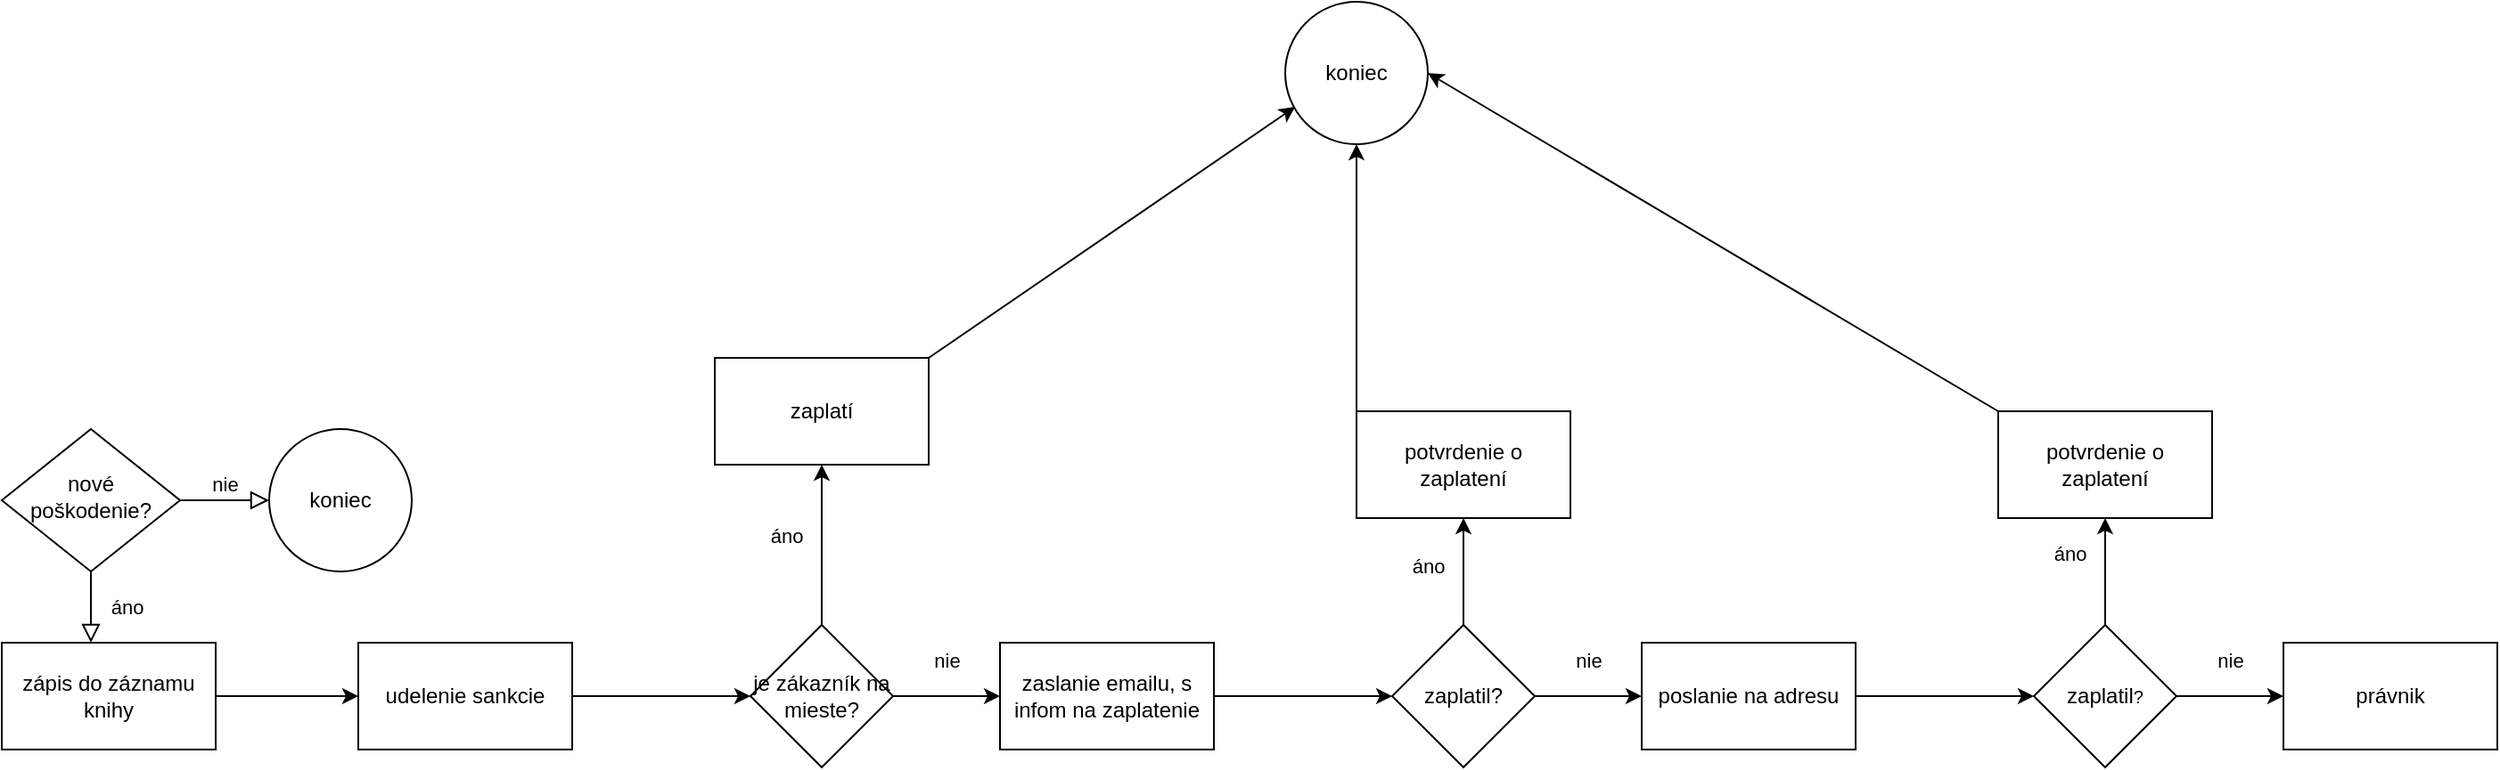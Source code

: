 <mxfile version="15.8.2" type="device"><diagram id="C5RBs43oDa-KdzZeNtuy" name="Page-1"><mxGraphModel dx="2076" dy="2327" grid="1" gridSize="10" guides="1" tooltips="1" connect="1" arrows="1" fold="1" page="1" pageScale="1" pageWidth="827" pageHeight="1169" math="0" shadow="0"><root><mxCell id="WIyWlLk6GJQsqaUBKTNV-0"/><mxCell id="WIyWlLk6GJQsqaUBKTNV-1" parent="WIyWlLk6GJQsqaUBKTNV-0"/><mxCell id="WIyWlLk6GJQsqaUBKTNV-4" value="áno" style="rounded=0;html=1;jettySize=auto;orthogonalLoop=1;fontSize=11;endArrow=block;endFill=0;endSize=8;strokeWidth=1;shadow=0;labelBackgroundColor=none;edgeStyle=orthogonalEdgeStyle;" parent="WIyWlLk6GJQsqaUBKTNV-1" source="WIyWlLk6GJQsqaUBKTNV-6" edge="1"><mxGeometry y="20" relative="1" as="geometry"><mxPoint as="offset"/><mxPoint x="220" y="290" as="targetPoint"/></mxGeometry></mxCell><mxCell id="WIyWlLk6GJQsqaUBKTNV-5" value="nie" style="edgeStyle=orthogonalEdgeStyle;rounded=0;html=1;jettySize=auto;orthogonalLoop=1;fontSize=11;endArrow=block;endFill=0;endSize=8;strokeWidth=1;shadow=0;labelBackgroundColor=none;" parent="WIyWlLk6GJQsqaUBKTNV-1" source="WIyWlLk6GJQsqaUBKTNV-6" edge="1"><mxGeometry y="10" relative="1" as="geometry"><mxPoint as="offset"/><mxPoint x="320" y="210" as="targetPoint"/></mxGeometry></mxCell><mxCell id="WIyWlLk6GJQsqaUBKTNV-6" value="nové poškodenie?" style="rhombus;whiteSpace=wrap;html=1;shadow=0;fontFamily=Helvetica;fontSize=12;align=center;strokeWidth=1;spacing=6;spacingTop=-4;" parent="WIyWlLk6GJQsqaUBKTNV-1" vertex="1"><mxGeometry x="170" y="170" width="100" height="80" as="geometry"/></mxCell><mxCell id="0qnzgtcnjWxKJBhS2PDj-8" value="koniec" style="ellipse;whiteSpace=wrap;html=1;aspect=fixed;" vertex="1" parent="WIyWlLk6GJQsqaUBKTNV-1"><mxGeometry x="320" y="170" width="80" height="80" as="geometry"/></mxCell><mxCell id="0qnzgtcnjWxKJBhS2PDj-13" value="" style="edgeStyle=orthogonalEdgeStyle;rounded=0;orthogonalLoop=1;jettySize=auto;html=1;" edge="1" parent="WIyWlLk6GJQsqaUBKTNV-1" source="0qnzgtcnjWxKJBhS2PDj-9" target="0qnzgtcnjWxKJBhS2PDj-12"><mxGeometry relative="1" as="geometry"/></mxCell><mxCell id="0qnzgtcnjWxKJBhS2PDj-9" value="zápis do záznamu knihy" style="rounded=0;whiteSpace=wrap;html=1;" vertex="1" parent="WIyWlLk6GJQsqaUBKTNV-1"><mxGeometry x="170" y="290" width="120" height="60" as="geometry"/></mxCell><mxCell id="0qnzgtcnjWxKJBhS2PDj-15" value="" style="edgeStyle=orthogonalEdgeStyle;rounded=0;orthogonalLoop=1;jettySize=auto;html=1;" edge="1" parent="WIyWlLk6GJQsqaUBKTNV-1" source="0qnzgtcnjWxKJBhS2PDj-12" target="0qnzgtcnjWxKJBhS2PDj-14"><mxGeometry relative="1" as="geometry"/></mxCell><mxCell id="0qnzgtcnjWxKJBhS2PDj-12" value="udelenie sankcie" style="whiteSpace=wrap;html=1;rounded=0;" vertex="1" parent="WIyWlLk6GJQsqaUBKTNV-1"><mxGeometry x="370" y="290" width="120" height="60" as="geometry"/></mxCell><mxCell id="0qnzgtcnjWxKJBhS2PDj-17" value="áno" style="edgeStyle=orthogonalEdgeStyle;rounded=0;orthogonalLoop=1;jettySize=auto;html=1;" edge="1" parent="WIyWlLk6GJQsqaUBKTNV-1" source="0qnzgtcnjWxKJBhS2PDj-14" target="0qnzgtcnjWxKJBhS2PDj-16"><mxGeometry x="0.111" y="20" relative="1" as="geometry"><mxPoint as="offset"/></mxGeometry></mxCell><mxCell id="0qnzgtcnjWxKJBhS2PDj-19" value="nie" style="edgeStyle=orthogonalEdgeStyle;rounded=0;orthogonalLoop=1;jettySize=auto;html=1;" edge="1" parent="WIyWlLk6GJQsqaUBKTNV-1" source="0qnzgtcnjWxKJBhS2PDj-14" target="0qnzgtcnjWxKJBhS2PDj-18"><mxGeometry y="20" relative="1" as="geometry"><mxPoint as="offset"/></mxGeometry></mxCell><mxCell id="0qnzgtcnjWxKJBhS2PDj-14" value="je zákazník na mieste?" style="rhombus;whiteSpace=wrap;html=1;rounded=0;" vertex="1" parent="WIyWlLk6GJQsqaUBKTNV-1"><mxGeometry x="590" y="280" width="80" height="80" as="geometry"/></mxCell><mxCell id="0qnzgtcnjWxKJBhS2PDj-16" value="zaplatí" style="whiteSpace=wrap;html=1;rounded=0;" vertex="1" parent="WIyWlLk6GJQsqaUBKTNV-1"><mxGeometry x="570" y="130" width="120" height="60" as="geometry"/></mxCell><mxCell id="0qnzgtcnjWxKJBhS2PDj-21" value="" style="edgeStyle=orthogonalEdgeStyle;rounded=0;orthogonalLoop=1;jettySize=auto;html=1;" edge="1" parent="WIyWlLk6GJQsqaUBKTNV-1" source="0qnzgtcnjWxKJBhS2PDj-18" target="0qnzgtcnjWxKJBhS2PDj-20"><mxGeometry relative="1" as="geometry"/></mxCell><mxCell id="0qnzgtcnjWxKJBhS2PDj-18" value="zaslanie emailu, s infom na zaplatenie" style="whiteSpace=wrap;html=1;rounded=0;" vertex="1" parent="WIyWlLk6GJQsqaUBKTNV-1"><mxGeometry x="730" y="290" width="120" height="60" as="geometry"/></mxCell><mxCell id="0qnzgtcnjWxKJBhS2PDj-23" value="áno" style="edgeStyle=orthogonalEdgeStyle;rounded=0;orthogonalLoop=1;jettySize=auto;html=1;" edge="1" parent="WIyWlLk6GJQsqaUBKTNV-1" source="0qnzgtcnjWxKJBhS2PDj-20" target="0qnzgtcnjWxKJBhS2PDj-25"><mxGeometry x="0.111" y="20" relative="1" as="geometry"><mxPoint x="990" y="190" as="targetPoint"/><mxPoint as="offset"/></mxGeometry></mxCell><mxCell id="0qnzgtcnjWxKJBhS2PDj-29" value="nie" style="edgeStyle=orthogonalEdgeStyle;rounded=0;orthogonalLoop=1;jettySize=auto;html=1;" edge="1" parent="WIyWlLk6GJQsqaUBKTNV-1" source="0qnzgtcnjWxKJBhS2PDj-20" target="0qnzgtcnjWxKJBhS2PDj-28"><mxGeometry y="20" relative="1" as="geometry"><mxPoint as="offset"/></mxGeometry></mxCell><mxCell id="0qnzgtcnjWxKJBhS2PDj-20" value="zaplatil?" style="rhombus;whiteSpace=wrap;html=1;rounded=0;" vertex="1" parent="WIyWlLk6GJQsqaUBKTNV-1"><mxGeometry x="950" y="280" width="80" height="80" as="geometry"/></mxCell><mxCell id="0qnzgtcnjWxKJBhS2PDj-24" value="koniec" style="ellipse;whiteSpace=wrap;html=1;aspect=fixed;" vertex="1" parent="WIyWlLk6GJQsqaUBKTNV-1"><mxGeometry x="890" y="-70" width="80" height="80" as="geometry"/></mxCell><mxCell id="0qnzgtcnjWxKJBhS2PDj-25" value="potvrdenie o zaplatení" style="rounded=0;whiteSpace=wrap;html=1;" vertex="1" parent="WIyWlLk6GJQsqaUBKTNV-1"><mxGeometry x="930" y="160" width="120" height="60" as="geometry"/></mxCell><mxCell id="0qnzgtcnjWxKJBhS2PDj-26" value="" style="endArrow=classic;html=1;rounded=0;entryX=0.07;entryY=0.738;entryDx=0;entryDy=0;entryPerimeter=0;exitX=1;exitY=0;exitDx=0;exitDy=0;" edge="1" parent="WIyWlLk6GJQsqaUBKTNV-1" source="0qnzgtcnjWxKJBhS2PDj-16" target="0qnzgtcnjWxKJBhS2PDj-24"><mxGeometry width="50" height="50" relative="1" as="geometry"><mxPoint x="700" y="130" as="sourcePoint"/><mxPoint x="750" y="80" as="targetPoint"/></mxGeometry></mxCell><mxCell id="0qnzgtcnjWxKJBhS2PDj-27" value="" style="endArrow=classic;html=1;rounded=0;" edge="1" parent="WIyWlLk6GJQsqaUBKTNV-1" target="0qnzgtcnjWxKJBhS2PDj-24"><mxGeometry width="50" height="50" relative="1" as="geometry"><mxPoint x="930" y="160" as="sourcePoint"/><mxPoint x="980" y="110" as="targetPoint"/></mxGeometry></mxCell><mxCell id="0qnzgtcnjWxKJBhS2PDj-31" value="" style="edgeStyle=orthogonalEdgeStyle;rounded=0;orthogonalLoop=1;jettySize=auto;html=1;" edge="1" parent="WIyWlLk6GJQsqaUBKTNV-1" source="0qnzgtcnjWxKJBhS2PDj-28" target="0qnzgtcnjWxKJBhS2PDj-30"><mxGeometry relative="1" as="geometry"/></mxCell><mxCell id="0qnzgtcnjWxKJBhS2PDj-28" value="poslanie na adresu" style="whiteSpace=wrap;html=1;rounded=0;" vertex="1" parent="WIyWlLk6GJQsqaUBKTNV-1"><mxGeometry x="1090" y="290" width="120" height="60" as="geometry"/></mxCell><mxCell id="0qnzgtcnjWxKJBhS2PDj-33" value="áno" style="edgeStyle=orthogonalEdgeStyle;rounded=0;orthogonalLoop=1;jettySize=auto;html=1;" edge="1" parent="WIyWlLk6GJQsqaUBKTNV-1" source="0qnzgtcnjWxKJBhS2PDj-30" target="0qnzgtcnjWxKJBhS2PDj-32"><mxGeometry x="0.333" y="20" relative="1" as="geometry"><mxPoint as="offset"/></mxGeometry></mxCell><mxCell id="0qnzgtcnjWxKJBhS2PDj-36" value="nie" style="edgeStyle=orthogonalEdgeStyle;rounded=0;orthogonalLoop=1;jettySize=auto;html=1;" edge="1" parent="WIyWlLk6GJQsqaUBKTNV-1" source="0qnzgtcnjWxKJBhS2PDj-30" target="0qnzgtcnjWxKJBhS2PDj-35"><mxGeometry y="20" relative="1" as="geometry"><mxPoint as="offset"/></mxGeometry></mxCell><mxCell id="0qnzgtcnjWxKJBhS2PDj-30" value="zaplatil&lt;span style=&quot;font-size: 10px&quot;&gt;?&lt;/span&gt;" style="rhombus;whiteSpace=wrap;html=1;rounded=0;" vertex="1" parent="WIyWlLk6GJQsqaUBKTNV-1"><mxGeometry x="1310" y="280" width="80" height="80" as="geometry"/></mxCell><mxCell id="0qnzgtcnjWxKJBhS2PDj-32" value="potvrdenie o zaplatení" style="whiteSpace=wrap;html=1;rounded=0;" vertex="1" parent="WIyWlLk6GJQsqaUBKTNV-1"><mxGeometry x="1290" y="160" width="120" height="60" as="geometry"/></mxCell><mxCell id="0qnzgtcnjWxKJBhS2PDj-34" value="" style="endArrow=classic;html=1;rounded=0;entryX=1;entryY=0.5;entryDx=0;entryDy=0;" edge="1" parent="WIyWlLk6GJQsqaUBKTNV-1" target="0qnzgtcnjWxKJBhS2PDj-24"><mxGeometry width="50" height="50" relative="1" as="geometry"><mxPoint x="1290" y="160" as="sourcePoint"/><mxPoint x="1340" y="110" as="targetPoint"/></mxGeometry></mxCell><mxCell id="0qnzgtcnjWxKJBhS2PDj-35" value="právnik" style="whiteSpace=wrap;html=1;rounded=0;" vertex="1" parent="WIyWlLk6GJQsqaUBKTNV-1"><mxGeometry x="1450" y="290" width="120" height="60" as="geometry"/></mxCell></root></mxGraphModel></diagram></mxfile>
